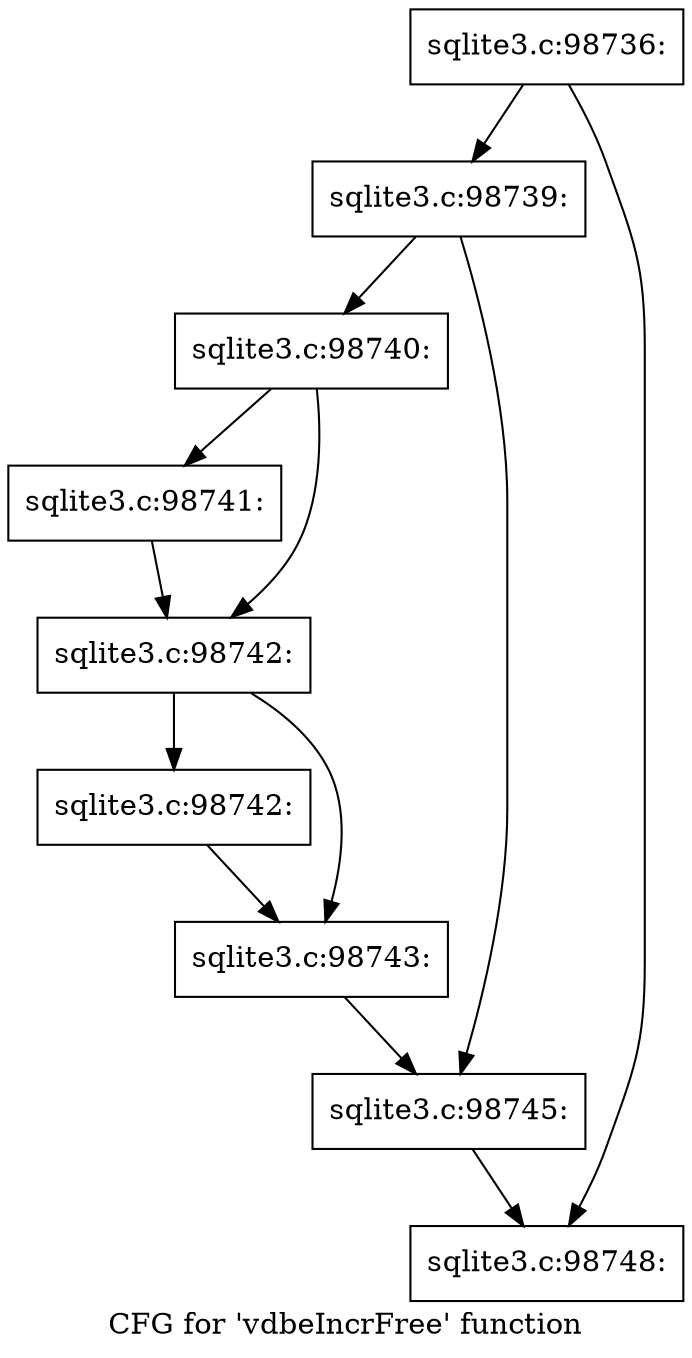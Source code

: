 digraph "CFG for 'vdbeIncrFree' function" {
	label="CFG for 'vdbeIncrFree' function";

	Node0x55c0f5e602a0 [shape=record,label="{sqlite3.c:98736:}"];
	Node0x55c0f5e602a0 -> Node0x55c0f7a25950;
	Node0x55c0f5e602a0 -> Node0x55c0f7a259a0;
	Node0x55c0f7a25950 [shape=record,label="{sqlite3.c:98739:}"];
	Node0x55c0f7a25950 -> Node0x55c0f7a25af0;
	Node0x55c0f7a25950 -> Node0x55c0f7a28130;
	Node0x55c0f7a25af0 [shape=record,label="{sqlite3.c:98740:}"];
	Node0x55c0f7a25af0 -> Node0x55c0f7a28730;
	Node0x55c0f7a25af0 -> Node0x55c0f7a28780;
	Node0x55c0f7a28730 [shape=record,label="{sqlite3.c:98741:}"];
	Node0x55c0f7a28730 -> Node0x55c0f7a28780;
	Node0x55c0f7a28780 [shape=record,label="{sqlite3.c:98742:}"];
	Node0x55c0f7a28780 -> Node0x55c0f52835a0;
	Node0x55c0f7a28780 -> Node0x55c0f7a293b0;
	Node0x55c0f52835a0 [shape=record,label="{sqlite3.c:98742:}"];
	Node0x55c0f52835a0 -> Node0x55c0f7a293b0;
	Node0x55c0f7a293b0 [shape=record,label="{sqlite3.c:98743:}"];
	Node0x55c0f7a293b0 -> Node0x55c0f7a28130;
	Node0x55c0f7a28130 [shape=record,label="{sqlite3.c:98745:}"];
	Node0x55c0f7a28130 -> Node0x55c0f7a259a0;
	Node0x55c0f7a259a0 [shape=record,label="{sqlite3.c:98748:}"];
}
